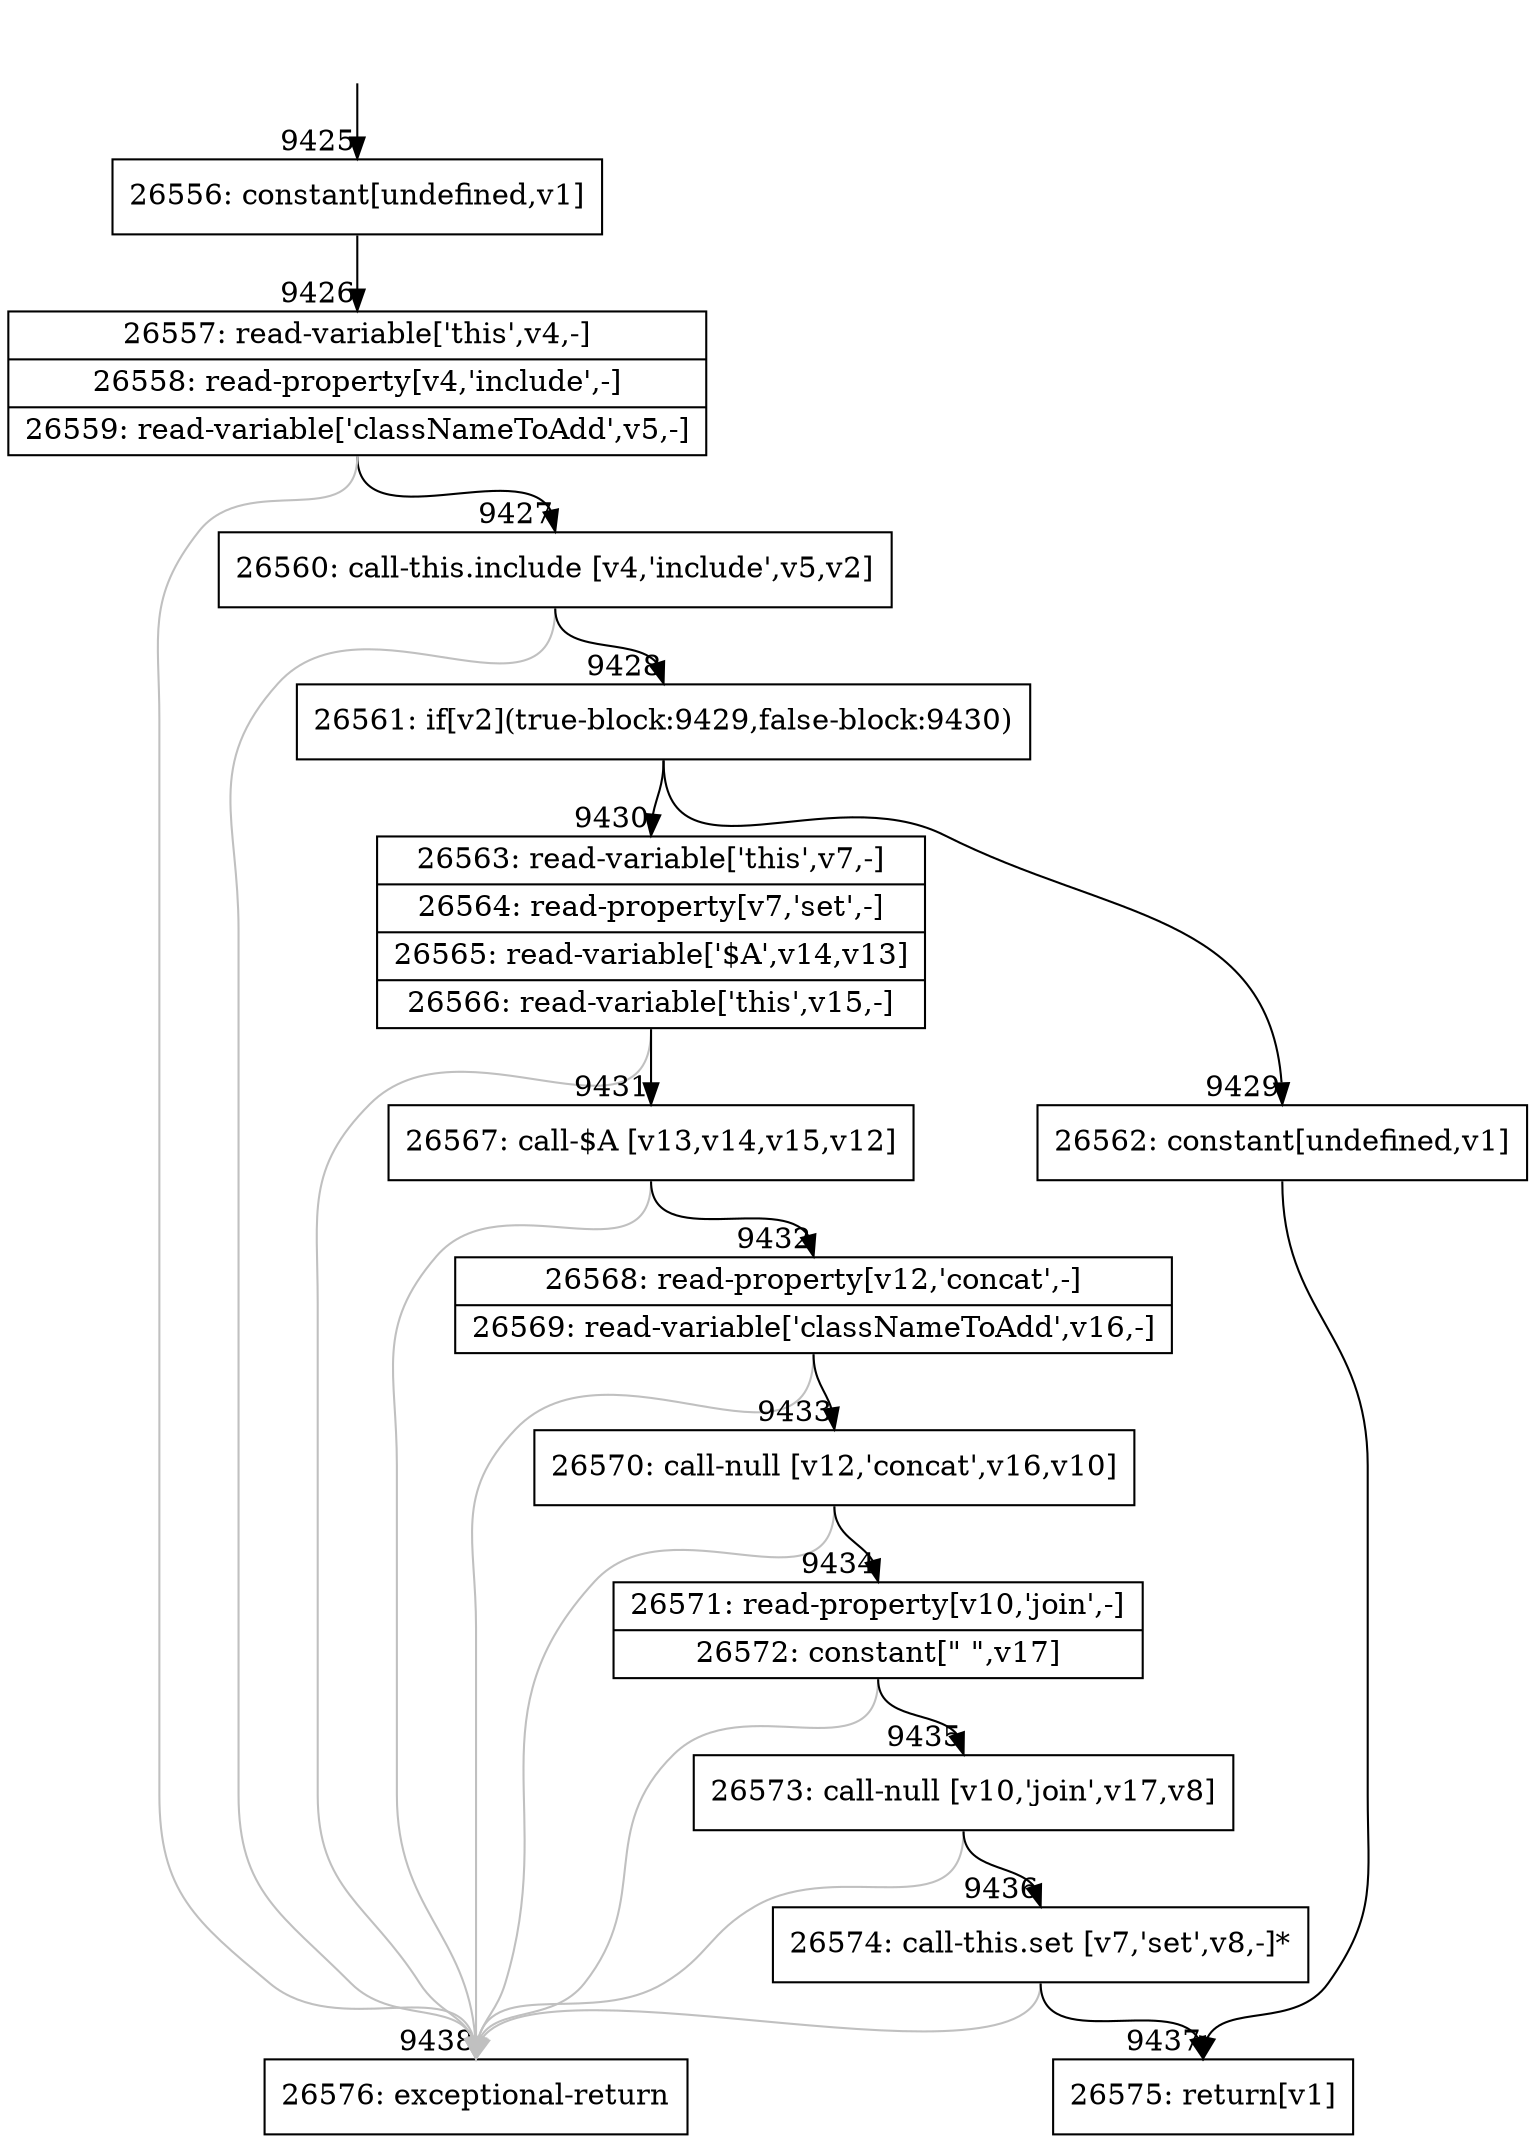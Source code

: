 digraph {
rankdir="TD"
BB_entry721[shape=none,label=""];
BB_entry721 -> BB9425 [tailport=s, headport=n, headlabel="    9425"]
BB9425 [shape=record label="{26556: constant[undefined,v1]}" ] 
BB9425 -> BB9426 [tailport=s, headport=n, headlabel="      9426"]
BB9426 [shape=record label="{26557: read-variable['this',v4,-]|26558: read-property[v4,'include',-]|26559: read-variable['classNameToAdd',v5,-]}" ] 
BB9426 -> BB9427 [tailport=s, headport=n, headlabel="      9427"]
BB9426 -> BB9438 [tailport=s, headport=n, color=gray, headlabel="      9438"]
BB9427 [shape=record label="{26560: call-this.include [v4,'include',v5,v2]}" ] 
BB9427 -> BB9428 [tailport=s, headport=n, headlabel="      9428"]
BB9427 -> BB9438 [tailport=s, headport=n, color=gray]
BB9428 [shape=record label="{26561: if[v2](true-block:9429,false-block:9430)}" ] 
BB9428 -> BB9429 [tailport=s, headport=n, headlabel="      9429"]
BB9428 -> BB9430 [tailport=s, headport=n, headlabel="      9430"]
BB9429 [shape=record label="{26562: constant[undefined,v1]}" ] 
BB9429 -> BB9437 [tailport=s, headport=n, headlabel="      9437"]
BB9430 [shape=record label="{26563: read-variable['this',v7,-]|26564: read-property[v7,'set',-]|26565: read-variable['$A',v14,v13]|26566: read-variable['this',v15,-]}" ] 
BB9430 -> BB9431 [tailport=s, headport=n, headlabel="      9431"]
BB9430 -> BB9438 [tailport=s, headport=n, color=gray]
BB9431 [shape=record label="{26567: call-$A [v13,v14,v15,v12]}" ] 
BB9431 -> BB9432 [tailport=s, headport=n, headlabel="      9432"]
BB9431 -> BB9438 [tailport=s, headport=n, color=gray]
BB9432 [shape=record label="{26568: read-property[v12,'concat',-]|26569: read-variable['classNameToAdd',v16,-]}" ] 
BB9432 -> BB9433 [tailport=s, headport=n, headlabel="      9433"]
BB9432 -> BB9438 [tailport=s, headport=n, color=gray]
BB9433 [shape=record label="{26570: call-null [v12,'concat',v16,v10]}" ] 
BB9433 -> BB9434 [tailport=s, headport=n, headlabel="      9434"]
BB9433 -> BB9438 [tailport=s, headport=n, color=gray]
BB9434 [shape=record label="{26571: read-property[v10,'join',-]|26572: constant[\" \",v17]}" ] 
BB9434 -> BB9435 [tailport=s, headport=n, headlabel="      9435"]
BB9434 -> BB9438 [tailport=s, headport=n, color=gray]
BB9435 [shape=record label="{26573: call-null [v10,'join',v17,v8]}" ] 
BB9435 -> BB9436 [tailport=s, headport=n, headlabel="      9436"]
BB9435 -> BB9438 [tailport=s, headport=n, color=gray]
BB9436 [shape=record label="{26574: call-this.set [v7,'set',v8,-]*}" ] 
BB9436 -> BB9437 [tailport=s, headport=n]
BB9436 -> BB9438 [tailport=s, headport=n, color=gray]
BB9437 [shape=record label="{26575: return[v1]}" ] 
BB9438 [shape=record label="{26576: exceptional-return}" ] 
//#$~ 7440
}

